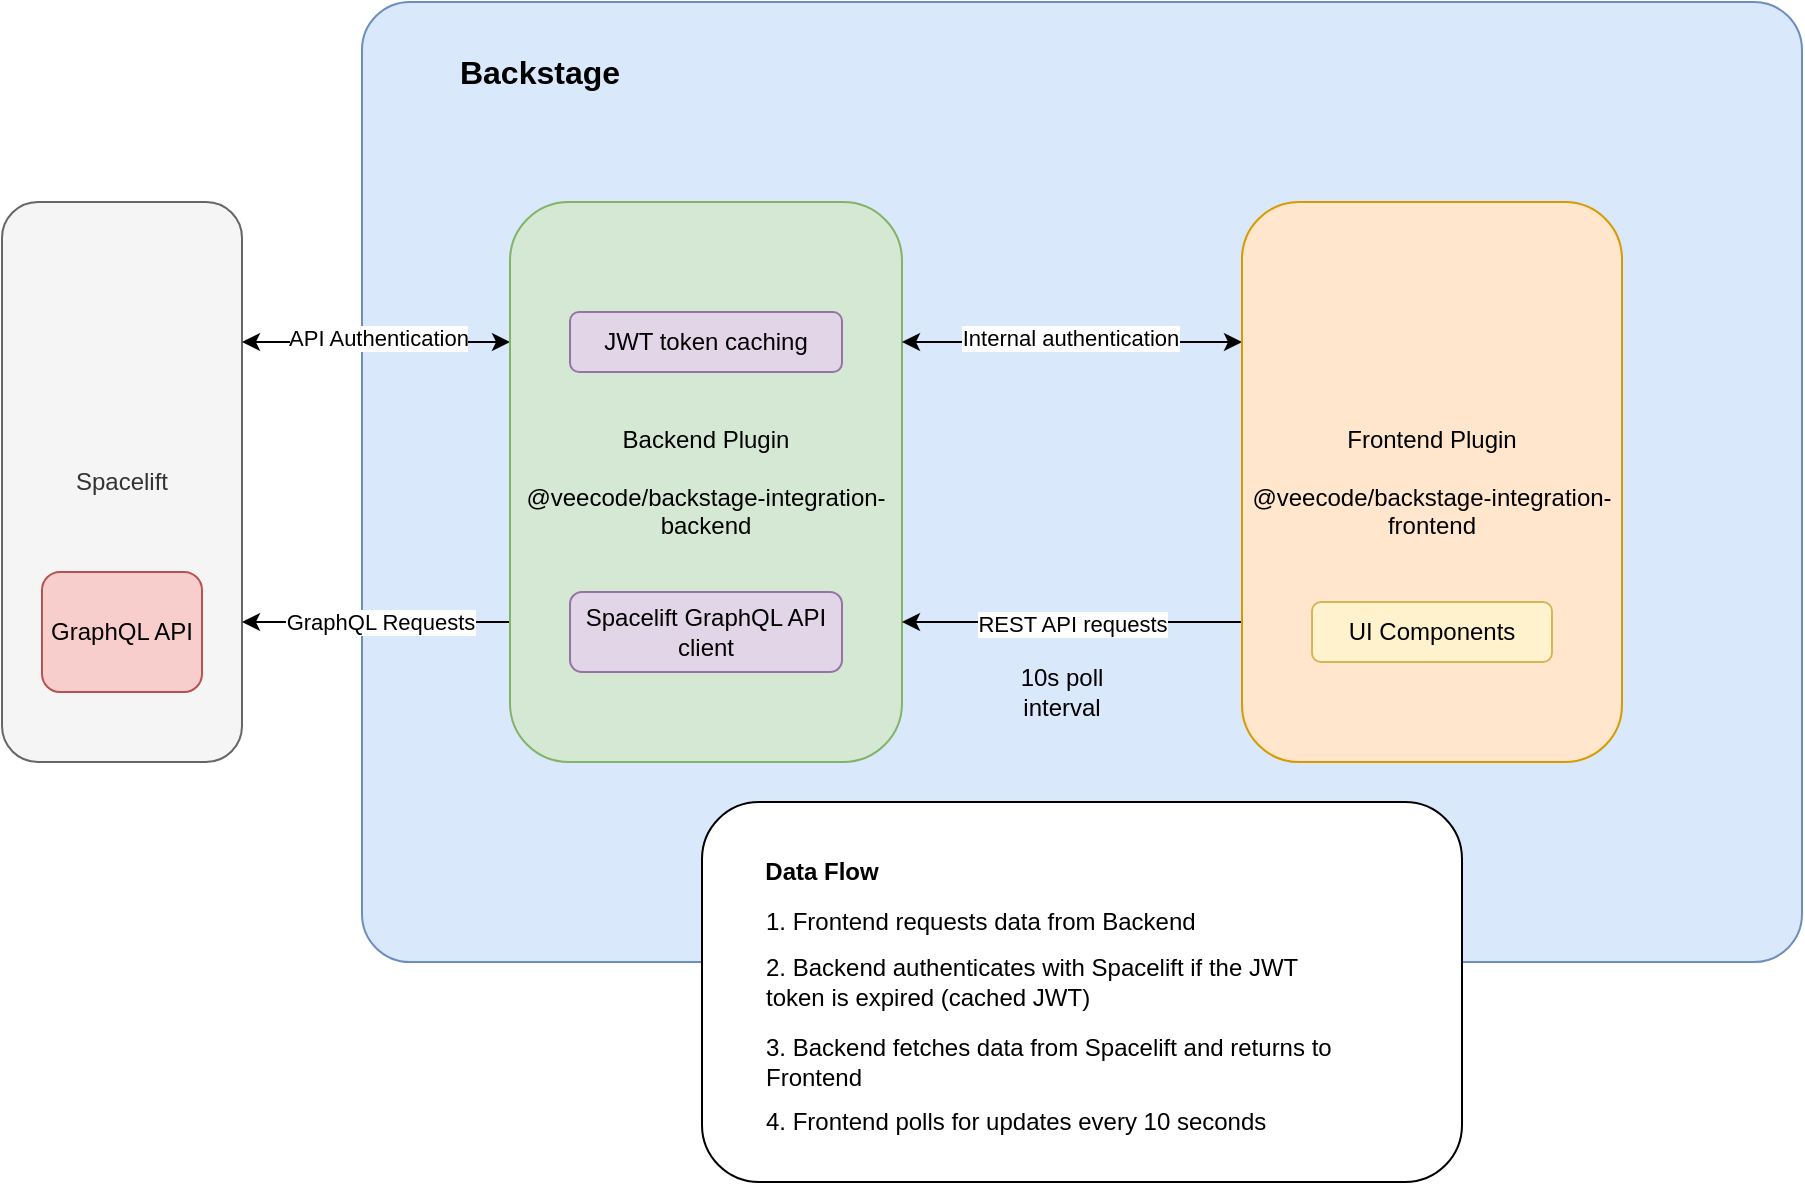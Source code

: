 <mxfile>
    <diagram id="SCYCzv9q2khKnP2fXEoR" name="Page-1">
        <mxGraphModel dx="1458" dy="639" grid="1" gridSize="10" guides="1" tooltips="1" connect="1" arrows="1" fold="1" page="1" pageScale="1" pageWidth="1100" pageHeight="850" math="0" shadow="0">
            <root>
                <mxCell id="0"/>
                <mxCell id="1" parent="0"/>
                <mxCell id="2" value="Spacelift" style="rounded=1;whiteSpace=wrap;html=1;fillColor=#f5f5f5;strokeColor=#666666;fontColor=#333333;" parent="1" vertex="1">
                    <mxGeometry x="40" y="160" width="120" height="280" as="geometry"/>
                </mxCell>
                <mxCell id="3" value="" style="rounded=1;whiteSpace=wrap;html=1;arcSize=5;fillColor=#dae8fc;strokeColor=#6c8ebf;" parent="1" vertex="1">
                    <mxGeometry x="220" y="60" width="720" height="480" as="geometry"/>
                </mxCell>
                <mxCell id="11" style="edgeStyle=none;html=1;exitX=0;exitY=0.25;exitDx=0;exitDy=0;entryX=1;entryY=0.25;entryDx=0;entryDy=0;startArrow=classic;startFill=1;" parent="1" source="4" target="2" edge="1">
                    <mxGeometry relative="1" as="geometry"/>
                </mxCell>
                <mxCell id="12" value="API Authentication" style="edgeLabel;html=1;align=center;verticalAlign=middle;resizable=0;points=[];fontStyle=0" parent="11" vertex="1" connectable="0">
                    <mxGeometry x="-0.015" y="-2" relative="1" as="geometry">
                        <mxPoint as="offset"/>
                    </mxGeometry>
                </mxCell>
                <mxCell id="14" style="edgeStyle=orthogonalEdgeStyle;rounded=0;html=1;exitX=0;exitY=0.75;exitDx=0;exitDy=0;entryX=1;entryY=0.75;entryDx=0;entryDy=0;fontStyle=0" parent="1" source="4" target="2" edge="1">
                    <mxGeometry relative="1" as="geometry"/>
                </mxCell>
                <mxCell id="15" value="GraphQL Requests" style="edgeLabel;html=1;align=center;verticalAlign=middle;resizable=0;points=[];fontStyle=0" parent="14" vertex="1" connectable="0">
                    <mxGeometry x="-0.03" relative="1" as="geometry">
                        <mxPoint as="offset"/>
                    </mxGeometry>
                </mxCell>
                <mxCell id="4" value="Backend Plugin&lt;br&gt;&lt;br&gt;@veecode/backstage-integration-backend" style="rounded=1;whiteSpace=wrap;html=1;fillColor=#d5e8d4;strokeColor=#82b366;" parent="1" vertex="1">
                    <mxGeometry x="294" y="160" width="196" height="280" as="geometry"/>
                </mxCell>
                <mxCell id="6" style="html=1;exitX=0;exitY=0.25;exitDx=0;exitDy=0;entryX=1;entryY=0.25;entryDx=0;entryDy=0;startArrow=classic;startFill=1;rounded=0;" parent="1" source="5" target="4" edge="1">
                    <mxGeometry relative="1" as="geometry"/>
                </mxCell>
                <mxCell id="7" value="Internal authentication" style="edgeLabel;html=1;align=center;verticalAlign=middle;resizable=0;points=[];fontStyle=0" parent="6" vertex="1" connectable="0">
                    <mxGeometry x="0.01" y="-2" relative="1" as="geometry">
                        <mxPoint as="offset"/>
                    </mxGeometry>
                </mxCell>
                <mxCell id="8" style="edgeStyle=orthogonalEdgeStyle;rounded=0;html=1;exitX=0;exitY=0.75;exitDx=0;exitDy=0;entryX=1;entryY=0.75;entryDx=0;entryDy=0;" parent="1" source="5" target="4" edge="1">
                    <mxGeometry relative="1" as="geometry"/>
                </mxCell>
                <mxCell id="9" value="REST API requests" style="edgeLabel;html=1;align=center;verticalAlign=middle;resizable=0;points=[];fontStyle=0" parent="8" vertex="1" connectable="0">
                    <mxGeometry x="-0.0" y="1" relative="1" as="geometry">
                        <mxPoint as="offset"/>
                    </mxGeometry>
                </mxCell>
                <mxCell id="5" value="Frontend Plugin&#xa;&#xa;@veecode/backstage-integration-frontend" style="rounded=1;whiteSpace=wrap;html=1;fillColor=#ffe6cc;strokeColor=#d79b00;" parent="1" vertex="1">
                    <mxGeometry x="660" y="160" width="190" height="280" as="geometry"/>
                </mxCell>
                <mxCell id="13" value="Backstage" style="text;html=1;align=center;verticalAlign=middle;whiteSpace=wrap;rounded=0;fontSize=16;fontStyle=1" parent="1" vertex="1">
                    <mxGeometry x="234" y="80" width="150" height="30" as="geometry"/>
                </mxCell>
                <mxCell id="16" value="JWT token caching" style="rounded=1;whiteSpace=wrap;html=1;fillColor=#e1d5e7;strokeColor=#9673a6;" parent="1" vertex="1">
                    <mxGeometry x="324" y="215" width="136" height="30" as="geometry"/>
                </mxCell>
                <mxCell id="17" value="Spacelift GraphQL API client" style="rounded=1;whiteSpace=wrap;html=1;fillColor=#e1d5e7;strokeColor=#9673a6;" parent="1" vertex="1">
                    <mxGeometry x="324" y="355" width="136" height="40" as="geometry"/>
                </mxCell>
                <mxCell id="25" value="UI Components" style="rounded=1;whiteSpace=wrap;html=1;fillColor=#fff2cc;strokeColor=#d6b656;" parent="1" vertex="1">
                    <mxGeometry x="695" y="360" width="120" height="30" as="geometry"/>
                </mxCell>
                <mxCell id="28" value="GraphQL API" style="rounded=1;whiteSpace=wrap;html=1;fillColor=#f8cecc;strokeColor=#b85450;" parent="1" vertex="1">
                    <mxGeometry x="60" y="345" width="80" height="60" as="geometry"/>
                </mxCell>
                <mxCell id="51" value="" style="rounded=1;whiteSpace=wrap;html=1;" vertex="1" parent="1">
                    <mxGeometry x="390" y="460" width="380" height="190" as="geometry"/>
                </mxCell>
                <mxCell id="43" value="Data Flow" style="text;html=1;align=center;verticalAlign=middle;whiteSpace=wrap;rounded=0;fontStyle=1" parent="1" vertex="1">
                    <mxGeometry x="420" y="480" width="60" height="30" as="geometry"/>
                </mxCell>
                <mxCell id="44" value="1. Frontend requests data from Backend" style="text;html=1;align=left;verticalAlign=middle;whiteSpace=wrap;rounded=0;" parent="1" vertex="1">
                    <mxGeometry x="420" y="510" width="230" height="20" as="geometry"/>
                </mxCell>
                <mxCell id="45" value="2. Backend authenticates with Spacelift if the JWT token is expired (cached JWT)" style="text;html=1;align=left;verticalAlign=middle;whiteSpace=wrap;rounded=0;" parent="1" vertex="1">
                    <mxGeometry x="420" y="540" width="300" height="20" as="geometry"/>
                </mxCell>
                <mxCell id="46" value="3. Backend fetches data from Spacelift and returns to Frontend" style="text;html=1;align=left;verticalAlign=middle;whiteSpace=wrap;rounded=0;" parent="1" vertex="1">
                    <mxGeometry x="420" y="580" width="320" height="20" as="geometry"/>
                </mxCell>
                <mxCell id="47" value="4. Frontend polls for updates every 10 seconds" style="text;html=1;align=left;verticalAlign=middle;whiteSpace=wrap;rounded=0;" parent="1" vertex="1">
                    <mxGeometry x="420" y="610" width="300" height="20" as="geometry"/>
                </mxCell>
                <mxCell id="10" value="10s poll interval" style="text;html=1;align=center;verticalAlign=middle;whiteSpace=wrap;rounded=0;" parent="1" vertex="1">
                    <mxGeometry x="530" y="390" width="80" height="30" as="geometry"/>
                </mxCell>
            </root>
        </mxGraphModel>
    </diagram>
</mxfile>